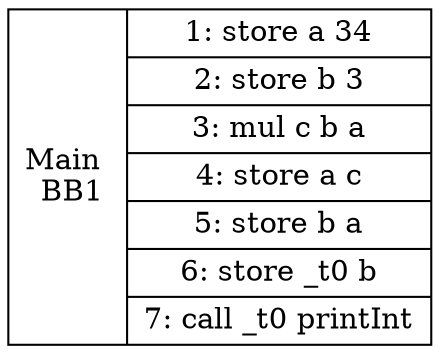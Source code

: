 digraph G {
bb1 [shape=record, label="<B> Main \n BB1 | {<entry>
	1: store a 34
|	2: store b 3
|	3: mul c b a
|	4: store a c
|	5: store b a
|	6: store _t0 b
|<exit>	7: call _t0 printInt
}"];
}


